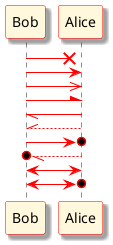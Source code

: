 @startuml
skinparam sequence {
    ArrowColor #FF0000
    ParticipantBorderColor FF0000
    ParticipantBackgroundColor #FFF8DC
}
skinparam shadowing true

Bob ->x Alice
Bob -> Alice
Bob ->> Alice
Bob -\ Alice
Bob \\- Alice
Bob //-- Alice
Bob ->o Alice
Bob o\\-- Alice
Bob <-> Alice
Bob <->o Alice
@enduml

